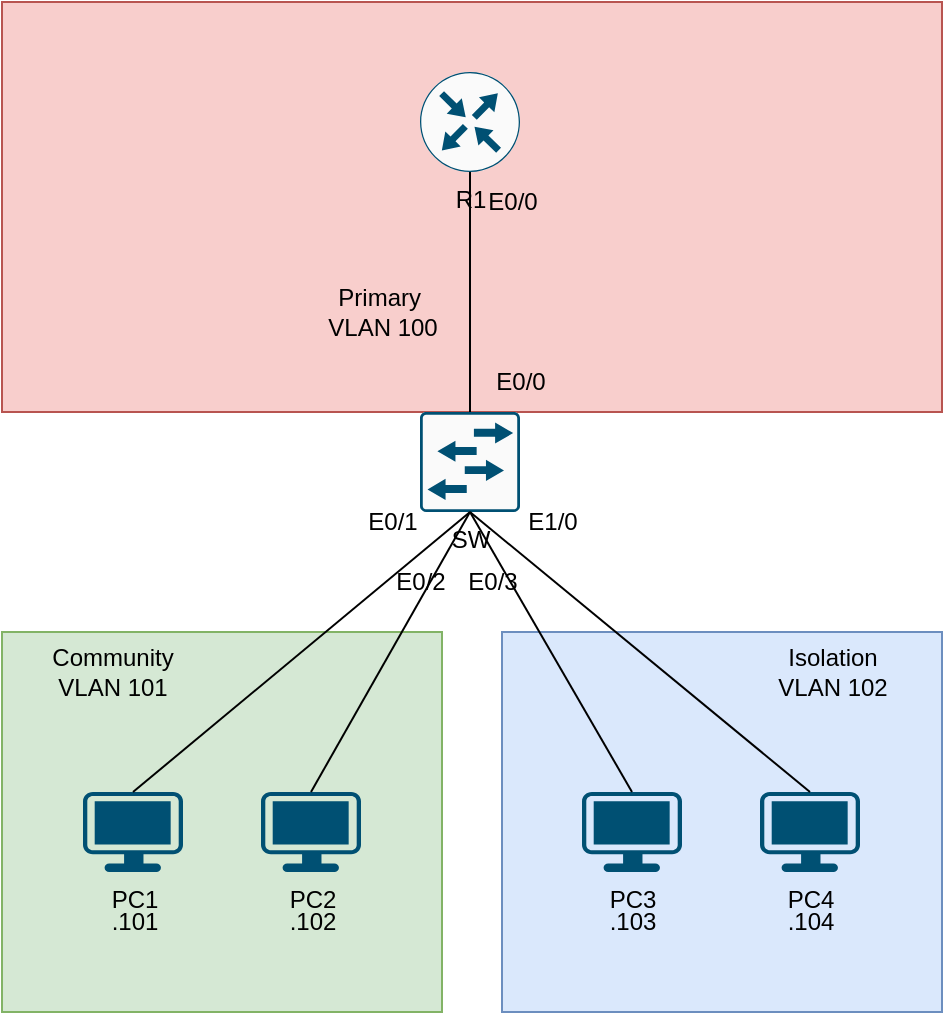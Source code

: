 <mxfile version="25.0.2">
  <diagram name="第 1 页" id="uk84DAdfVNUT2cmcnPEr">
    <mxGraphModel dx="510" dy="876" grid="1" gridSize="10" guides="1" tooltips="1" connect="1" arrows="1" fold="1" page="1" pageScale="1" pageWidth="827" pageHeight="1169" math="0" shadow="0">
      <root>
        <mxCell id="0" />
        <mxCell id="1" parent="0" />
        <mxCell id="_cRE5TURWjNOQkbB_mF7-2" value="" style="rounded=0;whiteSpace=wrap;html=1;fillColor=#f8cecc;strokeColor=#b85450;" vertex="1" parent="1">
          <mxGeometry x="180" y="135" width="470" height="205" as="geometry" />
        </mxCell>
        <mxCell id="taFqBYiSvRWTrQztf8Nv-16" value="" style="rounded=0;whiteSpace=wrap;html=1;fillColor=#dae8fc;strokeColor=#6c8ebf;" parent="1" vertex="1">
          <mxGeometry x="430" y="450" width="220" height="190" as="geometry" />
        </mxCell>
        <mxCell id="taFqBYiSvRWTrQztf8Nv-15" value="" style="rounded=0;whiteSpace=wrap;html=1;fillColor=#d5e8d4;strokeColor=#82b366;" parent="1" vertex="1">
          <mxGeometry x="180" y="450" width="220" height="190" as="geometry" />
        </mxCell>
        <mxCell id="taFqBYiSvRWTrQztf8Nv-1" value="R1" style="sketch=0;points=[[0.5,0,0],[1,0.5,0],[0.5,1,0],[0,0.5,0],[0.145,0.145,0],[0.856,0.145,0],[0.855,0.856,0],[0.145,0.855,0]];verticalLabelPosition=bottom;html=1;verticalAlign=top;aspect=fixed;align=center;pointerEvents=1;shape=mxgraph.cisco19.rect;prIcon=router;fillColor=#FAFAFA;strokeColor=#005073;" parent="1" vertex="1">
          <mxGeometry x="389" y="170" width="50" height="50" as="geometry" />
        </mxCell>
        <mxCell id="taFqBYiSvRWTrQztf8Nv-2" value="SW" style="sketch=0;points=[[0.015,0.015,0],[0.985,0.015,0],[0.985,0.985,0],[0.015,0.985,0],[0.25,0,0],[0.5,0,0],[0.75,0,0],[1,0.25,0],[1,0.5,0],[1,0.75,0],[0.75,1,0],[0.5,1,0],[0.25,1,0],[0,0.75,0],[0,0.5,0],[0,0.25,0]];verticalLabelPosition=bottom;html=1;verticalAlign=top;aspect=fixed;align=center;pointerEvents=1;shape=mxgraph.cisco19.rect;prIcon=l2_switch;fillColor=#FAFAFA;strokeColor=#005073;" parent="1" vertex="1">
          <mxGeometry x="389" y="340" width="50" height="50" as="geometry" />
        </mxCell>
        <mxCell id="taFqBYiSvRWTrQztf8Nv-4" value="PC1" style="points=[[0.03,0.03,0],[0.5,0,0],[0.97,0.03,0],[1,0.4,0],[0.97,0.745,0],[0.5,1,0],[0.03,0.745,0],[0,0.4,0]];verticalLabelPosition=bottom;sketch=0;html=1;verticalAlign=top;aspect=fixed;align=center;pointerEvents=1;shape=mxgraph.cisco19.workstation;fillColor=#005073;strokeColor=none;" parent="1" vertex="1">
          <mxGeometry x="220.5" y="530" width="50" height="40" as="geometry" />
        </mxCell>
        <mxCell id="taFqBYiSvRWTrQztf8Nv-5" value="PC2" style="points=[[0.03,0.03,0],[0.5,0,0],[0.97,0.03,0],[1,0.4,0],[0.97,0.745,0],[0.5,1,0],[0.03,0.745,0],[0,0.4,0]];verticalLabelPosition=bottom;sketch=0;html=1;verticalAlign=top;aspect=fixed;align=center;pointerEvents=1;shape=mxgraph.cisco19.workstation;fillColor=#005073;strokeColor=none;" parent="1" vertex="1">
          <mxGeometry x="309.5" y="530" width="50" height="40" as="geometry" />
        </mxCell>
        <mxCell id="taFqBYiSvRWTrQztf8Nv-7" value="PC3" style="points=[[0.03,0.03,0],[0.5,0,0],[0.97,0.03,0],[1,0.4,0],[0.97,0.745,0],[0.5,1,0],[0.03,0.745,0],[0,0.4,0]];verticalLabelPosition=bottom;sketch=0;html=1;verticalAlign=top;aspect=fixed;align=center;pointerEvents=1;shape=mxgraph.cisco19.workstation;fillColor=#005073;strokeColor=none;" parent="1" vertex="1">
          <mxGeometry x="470" y="530" width="50" height="40" as="geometry" />
        </mxCell>
        <mxCell id="taFqBYiSvRWTrQztf8Nv-8" value="PC4" style="points=[[0.03,0.03,0],[0.5,0,0],[0.97,0.03,0],[1,0.4,0],[0.97,0.745,0],[0.5,1,0],[0.03,0.745,0],[0,0.4,0]];verticalLabelPosition=bottom;sketch=0;html=1;verticalAlign=top;aspect=fixed;align=center;pointerEvents=1;shape=mxgraph.cisco19.workstation;fillColor=#005073;strokeColor=none;" parent="1" vertex="1">
          <mxGeometry x="559" y="530" width="50" height="40" as="geometry" />
        </mxCell>
        <mxCell id="taFqBYiSvRWTrQztf8Nv-9" value="" style="endArrow=none;html=1;rounded=0;entryX=0.5;entryY=1;entryDx=0;entryDy=0;entryPerimeter=0;exitX=0.5;exitY=0;exitDx=0;exitDy=0;exitPerimeter=0;" parent="1" source="taFqBYiSvRWTrQztf8Nv-2" target="taFqBYiSvRWTrQztf8Nv-1" edge="1">
          <mxGeometry width="50" height="50" relative="1" as="geometry">
            <mxPoint x="386" y="350" as="sourcePoint" />
            <mxPoint x="436" y="300" as="targetPoint" />
          </mxGeometry>
        </mxCell>
        <mxCell id="taFqBYiSvRWTrQztf8Nv-10" value="" style="endArrow=none;html=1;rounded=0;entryX=0.5;entryY=1;entryDx=0;entryDy=0;entryPerimeter=0;exitX=0.5;exitY=0;exitDx=0;exitDy=0;exitPerimeter=0;" parent="1" source="taFqBYiSvRWTrQztf8Nv-4" target="taFqBYiSvRWTrQztf8Nv-2" edge="1">
          <mxGeometry width="50" height="50" relative="1" as="geometry">
            <mxPoint x="390" y="350" as="sourcePoint" />
            <mxPoint x="440" y="300" as="targetPoint" />
          </mxGeometry>
        </mxCell>
        <mxCell id="taFqBYiSvRWTrQztf8Nv-11" value="" style="endArrow=none;html=1;rounded=0;entryX=0.5;entryY=1;entryDx=0;entryDy=0;entryPerimeter=0;exitX=0.5;exitY=0;exitDx=0;exitDy=0;exitPerimeter=0;" parent="1" source="taFqBYiSvRWTrQztf8Nv-5" target="taFqBYiSvRWTrQztf8Nv-2" edge="1">
          <mxGeometry width="50" height="50" relative="1" as="geometry">
            <mxPoint x="400" y="360" as="sourcePoint" />
            <mxPoint x="450" y="310" as="targetPoint" />
          </mxGeometry>
        </mxCell>
        <mxCell id="taFqBYiSvRWTrQztf8Nv-12" value="" style="endArrow=none;html=1;rounded=0;entryX=0.5;entryY=0;entryDx=0;entryDy=0;entryPerimeter=0;exitX=0.5;exitY=1;exitDx=0;exitDy=0;exitPerimeter=0;" parent="1" source="taFqBYiSvRWTrQztf8Nv-2" target="taFqBYiSvRWTrQztf8Nv-8" edge="1">
          <mxGeometry width="50" height="50" relative="1" as="geometry">
            <mxPoint x="410" y="370" as="sourcePoint" />
            <mxPoint x="460" y="320" as="targetPoint" />
          </mxGeometry>
        </mxCell>
        <mxCell id="taFqBYiSvRWTrQztf8Nv-13" value="" style="endArrow=none;html=1;rounded=0;entryX=0.5;entryY=0;entryDx=0;entryDy=0;entryPerimeter=0;exitX=0.5;exitY=1;exitDx=0;exitDy=0;exitPerimeter=0;" parent="1" source="taFqBYiSvRWTrQztf8Nv-2" target="taFqBYiSvRWTrQztf8Nv-7" edge="1">
          <mxGeometry width="50" height="50" relative="1" as="geometry">
            <mxPoint x="420" y="390" as="sourcePoint" />
            <mxPoint x="470" y="330" as="targetPoint" />
          </mxGeometry>
        </mxCell>
        <mxCell id="taFqBYiSvRWTrQztf8Nv-17" value="Community&lt;div&gt;VLAN 101&lt;/div&gt;" style="text;html=1;align=center;verticalAlign=middle;resizable=0;points=[];autosize=1;strokeColor=none;fillColor=none;" parent="1" vertex="1">
          <mxGeometry x="195" y="450" width="80" height="40" as="geometry" />
        </mxCell>
        <mxCell id="taFqBYiSvRWTrQztf8Nv-18" value="Isolation&lt;div&gt;VLAN 102&lt;/div&gt;" style="text;html=1;align=center;verticalAlign=middle;resizable=0;points=[];autosize=1;strokeColor=none;fillColor=none;" parent="1" vertex="1">
          <mxGeometry x="555" y="450" width="80" height="40" as="geometry" />
        </mxCell>
        <mxCell id="taFqBYiSvRWTrQztf8Nv-19" value=".101" style="text;html=1;align=center;verticalAlign=middle;resizable=0;points=[];autosize=1;strokeColor=none;fillColor=none;" parent="1" vertex="1">
          <mxGeometry x="220.5" y="580" width="50" height="30" as="geometry" />
        </mxCell>
        <mxCell id="taFqBYiSvRWTrQztf8Nv-20" value=".103" style="text;html=1;align=center;verticalAlign=middle;resizable=0;points=[];autosize=1;strokeColor=none;fillColor=none;" parent="1" vertex="1">
          <mxGeometry x="470" y="580" width="50" height="30" as="geometry" />
        </mxCell>
        <mxCell id="taFqBYiSvRWTrQztf8Nv-21" value=".102" style="text;html=1;align=center;verticalAlign=middle;resizable=0;points=[];autosize=1;strokeColor=none;fillColor=none;" parent="1" vertex="1">
          <mxGeometry x="309.5" y="580" width="50" height="30" as="geometry" />
        </mxCell>
        <mxCell id="taFqBYiSvRWTrQztf8Nv-22" value=".104" style="text;html=1;align=center;verticalAlign=middle;resizable=0;points=[];autosize=1;strokeColor=none;fillColor=none;" parent="1" vertex="1">
          <mxGeometry x="559" y="580" width="50" height="30" as="geometry" />
        </mxCell>
        <mxCell id="taFqBYiSvRWTrQztf8Nv-23" value="E0/0" style="text;html=1;align=center;verticalAlign=middle;resizable=0;points=[];autosize=1;strokeColor=none;fillColor=none;" parent="1" vertex="1">
          <mxGeometry x="410" y="220" width="50" height="30" as="geometry" />
        </mxCell>
        <mxCell id="xF5QRDIbsZogOo8ErlWD-1" value="E0/0" style="text;html=1;align=center;verticalAlign=middle;resizable=0;points=[];autosize=1;strokeColor=none;fillColor=none;" parent="1" vertex="1">
          <mxGeometry x="414" y="310" width="50" height="30" as="geometry" />
        </mxCell>
        <mxCell id="xF5QRDIbsZogOo8ErlWD-2" value="E0/1" style="text;html=1;align=center;verticalAlign=middle;resizable=0;points=[];autosize=1;strokeColor=none;fillColor=none;" parent="1" vertex="1">
          <mxGeometry x="350" y="380" width="50" height="30" as="geometry" />
        </mxCell>
        <mxCell id="xF5QRDIbsZogOo8ErlWD-3" value="E1/0" style="text;html=1;align=center;verticalAlign=middle;resizable=0;points=[];autosize=1;strokeColor=none;fillColor=none;" parent="1" vertex="1">
          <mxGeometry x="430" y="380" width="50" height="30" as="geometry" />
        </mxCell>
        <mxCell id="xF5QRDIbsZogOo8ErlWD-4" value="E0/2" style="text;html=1;align=center;verticalAlign=middle;resizable=0;points=[];autosize=1;strokeColor=none;fillColor=none;" parent="1" vertex="1">
          <mxGeometry x="364" y="410" width="50" height="30" as="geometry" />
        </mxCell>
        <mxCell id="xF5QRDIbsZogOo8ErlWD-5" value="E0/3" style="text;html=1;align=center;verticalAlign=middle;resizable=0;points=[];autosize=1;strokeColor=none;fillColor=none;" parent="1" vertex="1">
          <mxGeometry x="400" y="410" width="50" height="30" as="geometry" />
        </mxCell>
        <mxCell id="_cRE5TURWjNOQkbB_mF7-1" value="Primary&amp;nbsp;&lt;div&gt;VLAN 100&lt;/div&gt;" style="text;html=1;align=center;verticalAlign=middle;resizable=0;points=[];autosize=1;strokeColor=none;fillColor=none;" vertex="1" parent="1">
          <mxGeometry x="330" y="270" width="80" height="40" as="geometry" />
        </mxCell>
      </root>
    </mxGraphModel>
  </diagram>
</mxfile>
